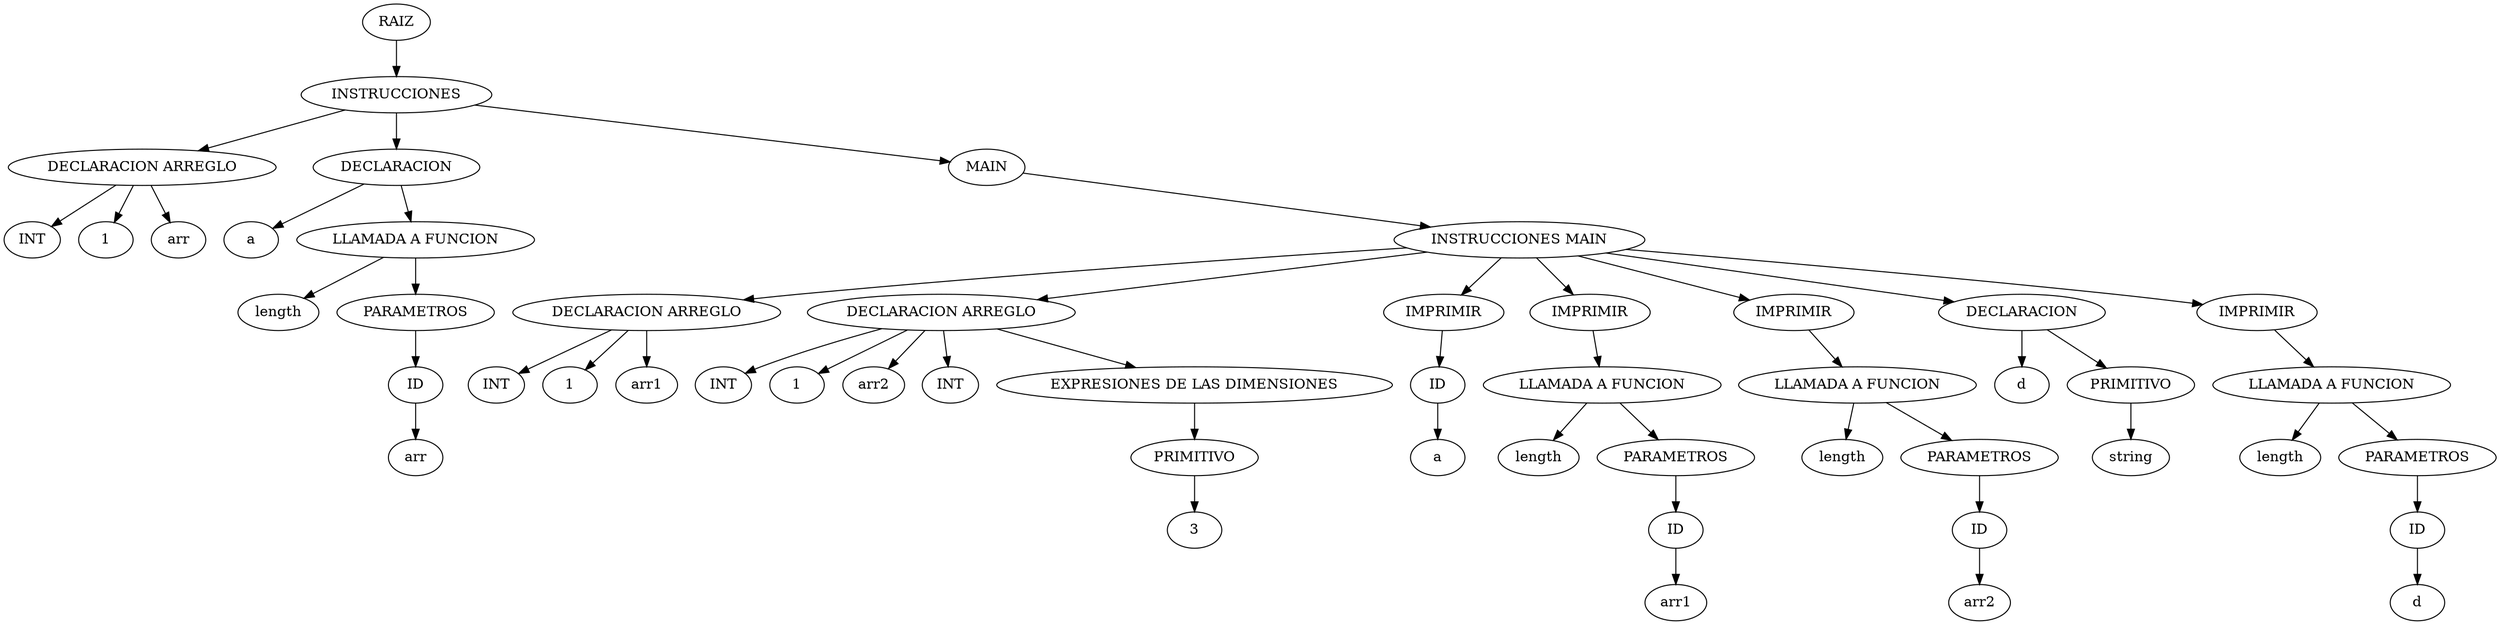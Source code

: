 digraph {
n0[label="RAIZ"];
n1[label="INSTRUCCIONES"];
n0->n1;
n2[label="DECLARACION ARREGLO"];
n1->n2;
n3[label="INT"];
n2->n3;
n4[label="1"];
n2->n4;
n5[label="arr"];
n2->n5;
n6[label="DECLARACION"];
n1->n6;
n7[label="a"];
n6->n7;
n8[label="LLAMADA A FUNCION"];
n6->n8;
n9[label="length"];
n8->n9;
n10[label="PARAMETROS"];
n8->n10;
n11[label="ID"];
n10->n11;
n12[label="arr"];
n11->n12;
n13[label="MAIN"];
n1->n13;
n14[label="INSTRUCCIONES MAIN"];
n13->n14;
n15[label="DECLARACION ARREGLO"];
n14->n15;
n16[label="INT"];
n15->n16;
n17[label="1"];
n15->n17;
n18[label="arr1"];
n15->n18;
n19[label="DECLARACION ARREGLO"];
n14->n19;
n20[label="INT"];
n19->n20;
n21[label="1"];
n19->n21;
n22[label="arr2"];
n19->n22;
n23[label="INT"];
n19->n23;
n24[label="EXPRESIONES DE LAS DIMENSIONES"];
n19->n24;
n25[label="PRIMITIVO"];
n24->n25;
n26[label="3"];
n25->n26;
n27[label="IMPRIMIR"];
n14->n27;
n28[label="ID"];
n27->n28;
n29[label="a"];
n28->n29;
n30[label="IMPRIMIR"];
n14->n30;
n31[label="LLAMADA A FUNCION"];
n30->n31;
n32[label="length"];
n31->n32;
n33[label="PARAMETROS"];
n31->n33;
n34[label="ID"];
n33->n34;
n35[label="arr1"];
n34->n35;
n36[label="IMPRIMIR"];
n14->n36;
n37[label="LLAMADA A FUNCION"];
n36->n37;
n38[label="length"];
n37->n38;
n39[label="PARAMETROS"];
n37->n39;
n40[label="ID"];
n39->n40;
n41[label="arr2"];
n40->n41;
n42[label="DECLARACION"];
n14->n42;
n43[label="d"];
n42->n43;
n44[label="PRIMITIVO"];
n42->n44;
n45[label="string"];
n44->n45;
n46[label="IMPRIMIR"];
n14->n46;
n47[label="LLAMADA A FUNCION"];
n46->n47;
n48[label="length"];
n47->n48;
n49[label="PARAMETROS"];
n47->n49;
n50[label="ID"];
n49->n50;
n51[label="d"];
n50->n51;
}